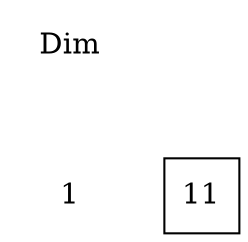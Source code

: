 digraph lattice {
size = "6,6";
"rt" [label="Dim", color=white];
"rt" -> "s1" [color=white, arrowhead=none];
"s1" [label="1", color=white];
"1" [label="11", shape=square];
{ rank=same; "s1" "1"; }
}